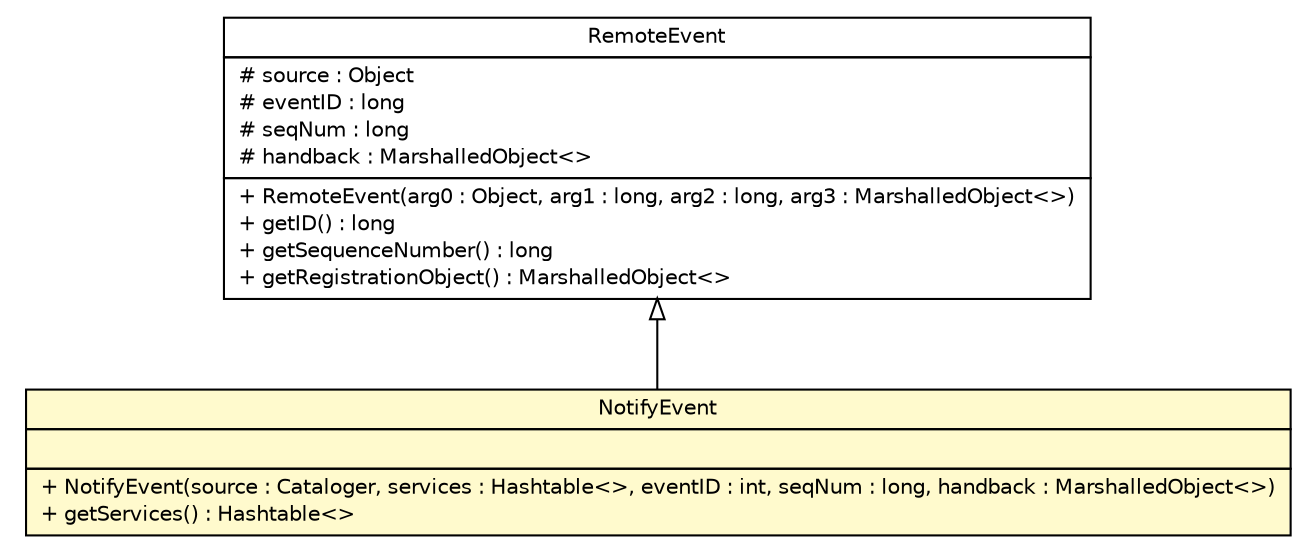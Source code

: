 #!/usr/local/bin/dot
#
# Class diagram 
# Generated by UMLGraph version R5_6 (http://www.umlgraph.org/)
#

digraph G {
	edge [fontname="Helvetica",fontsize=10,labelfontname="Helvetica",labelfontsize=10];
	node [fontname="Helvetica",fontsize=10,shape=plaintext];
	nodesep=0.25;
	ranksep=0.5;
	// sorcer.core.provider.cataloger.NotifyEvent
	c354780 [label=<<table title="sorcer.core.provider.cataloger.NotifyEvent" border="0" cellborder="1" cellspacing="0" cellpadding="2" port="p" bgcolor="lemonChiffon" href="./NotifyEvent.html">
		<tr><td><table border="0" cellspacing="0" cellpadding="1">
<tr><td align="center" balign="center"> NotifyEvent </td></tr>
		</table></td></tr>
		<tr><td><table border="0" cellspacing="0" cellpadding="1">
<tr><td align="left" balign="left">  </td></tr>
		</table></td></tr>
		<tr><td><table border="0" cellspacing="0" cellpadding="1">
<tr><td align="left" balign="left"> + NotifyEvent(source : Cataloger, services : Hashtable&lt;&gt;, eventID : int, seqNum : long, handback : MarshalledObject&lt;&gt;) </td></tr>
<tr><td align="left" balign="left"> + getServices() : Hashtable&lt;&gt; </td></tr>
		</table></td></tr>
		</table>>, URL="./NotifyEvent.html", fontname="Helvetica", fontcolor="black", fontsize=10.0];
	//sorcer.core.provider.cataloger.NotifyEvent extends net.jini.core.event.RemoteEvent
	c354815:p -> c354780:p [dir=back,arrowtail=empty];
	// net.jini.core.event.RemoteEvent
	c354815 [label=<<table title="net.jini.core.event.RemoteEvent" border="0" cellborder="1" cellspacing="0" cellpadding="2" port="p" href="https://river.apache.org/doc/api/net/jini/core/event/RemoteEvent.html">
		<tr><td><table border="0" cellspacing="0" cellpadding="1">
<tr><td align="center" balign="center"> RemoteEvent </td></tr>
		</table></td></tr>
		<tr><td><table border="0" cellspacing="0" cellpadding="1">
<tr><td align="left" balign="left"> # source : Object </td></tr>
<tr><td align="left" balign="left"> # eventID : long </td></tr>
<tr><td align="left" balign="left"> # seqNum : long </td></tr>
<tr><td align="left" balign="left"> # handback : MarshalledObject&lt;&gt; </td></tr>
		</table></td></tr>
		<tr><td><table border="0" cellspacing="0" cellpadding="1">
<tr><td align="left" balign="left"> + RemoteEvent(arg0 : Object, arg1 : long, arg2 : long, arg3 : MarshalledObject&lt;&gt;) </td></tr>
<tr><td align="left" balign="left"> + getID() : long </td></tr>
<tr><td align="left" balign="left"> + getSequenceNumber() : long </td></tr>
<tr><td align="left" balign="left"> + getRegistrationObject() : MarshalledObject&lt;&gt; </td></tr>
		</table></td></tr>
		</table>>, URL="https://river.apache.org/doc/api/net/jini/core/event/RemoteEvent.html", fontname="Helvetica", fontcolor="black", fontsize=10.0];
}

